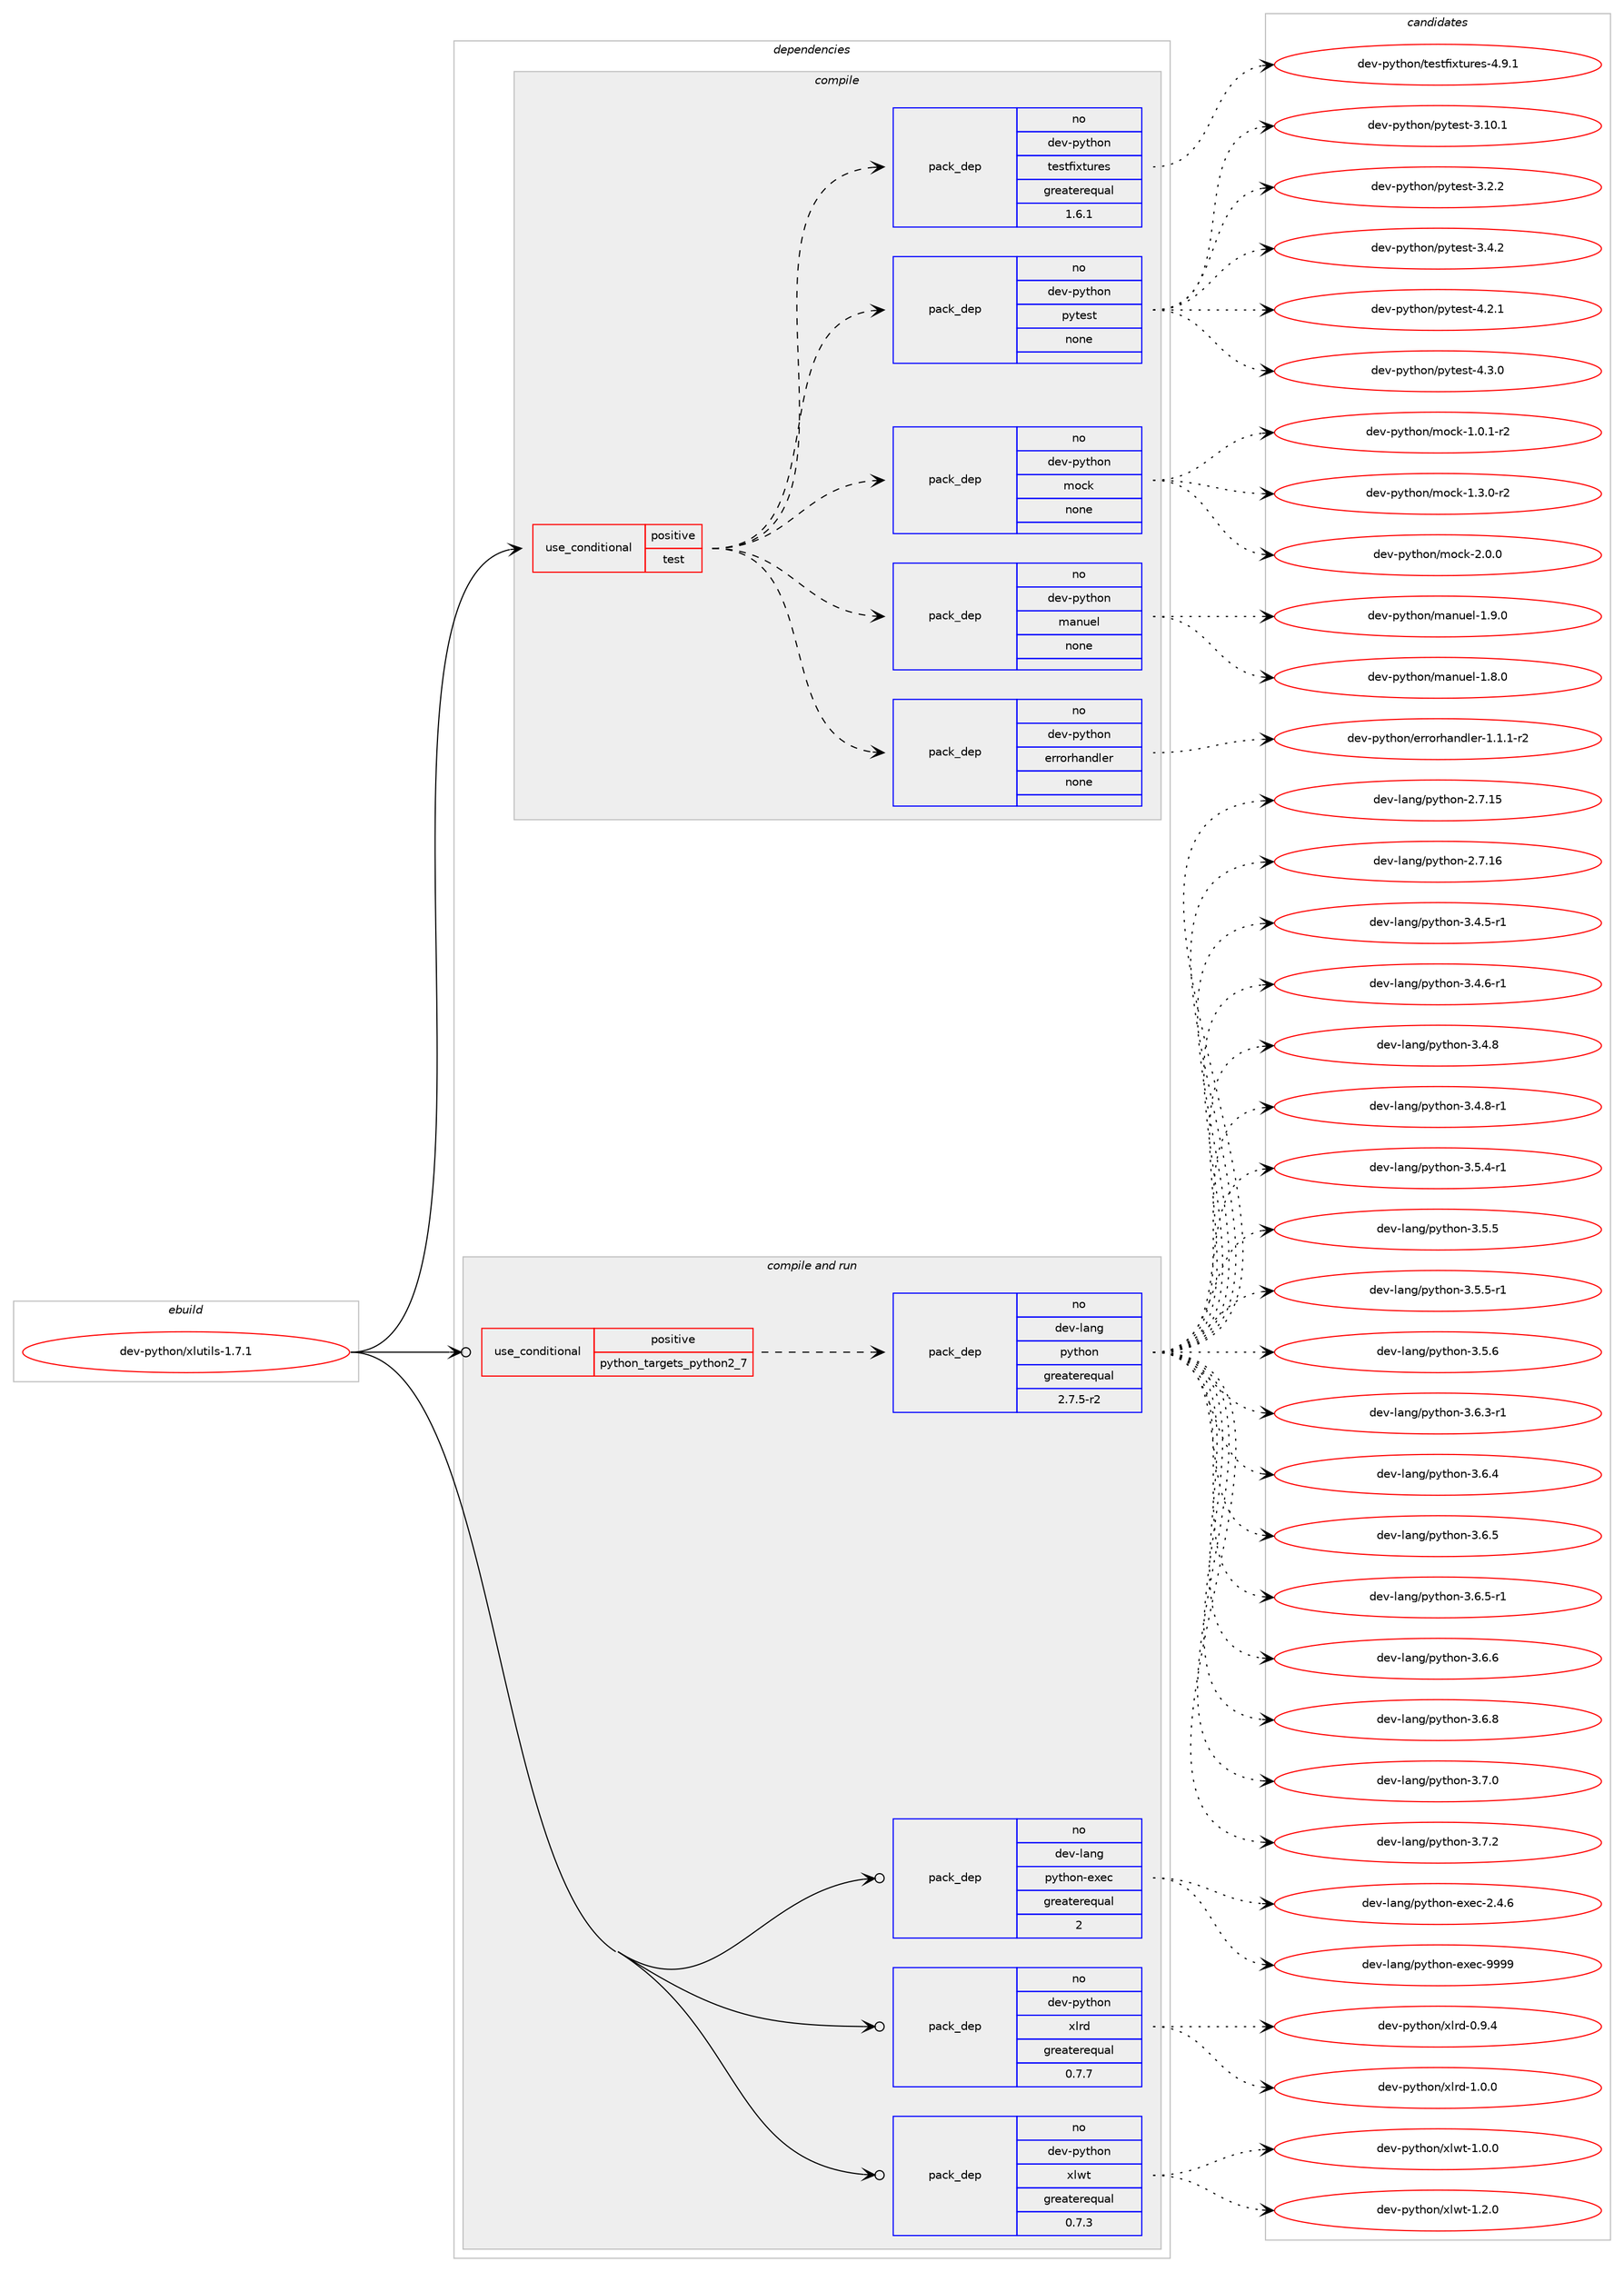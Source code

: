 digraph prolog {

# *************
# Graph options
# *************

newrank=true;
concentrate=true;
compound=true;
graph [rankdir=LR,fontname=Helvetica,fontsize=10,ranksep=1.5];#, ranksep=2.5, nodesep=0.2];
edge  [arrowhead=vee];
node  [fontname=Helvetica,fontsize=10];

# **********
# The ebuild
# **********

subgraph cluster_leftcol {
color=gray;
rank=same;
label=<<i>ebuild</i>>;
id [label="dev-python/xlutils-1.7.1", color=red, width=4, href="../dev-python/xlutils-1.7.1.svg"];
}

# ****************
# The dependencies
# ****************

subgraph cluster_midcol {
color=gray;
label=<<i>dependencies</i>>;
subgraph cluster_compile {
fillcolor="#eeeeee";
style=filled;
label=<<i>compile</i>>;
subgraph cond387091 {
dependency1448708 [label=<<TABLE BORDER="0" CELLBORDER="1" CELLSPACING="0" CELLPADDING="4"><TR><TD ROWSPAN="3" CELLPADDING="10">use_conditional</TD></TR><TR><TD>positive</TD></TR><TR><TD>test</TD></TR></TABLE>>, shape=none, color=red];
subgraph pack1038247 {
dependency1448709 [label=<<TABLE BORDER="0" CELLBORDER="1" CELLSPACING="0" CELLPADDING="4" WIDTH="220"><TR><TD ROWSPAN="6" CELLPADDING="30">pack_dep</TD></TR><TR><TD WIDTH="110">no</TD></TR><TR><TD>dev-python</TD></TR><TR><TD>errorhandler</TD></TR><TR><TD>none</TD></TR><TR><TD></TD></TR></TABLE>>, shape=none, color=blue];
}
dependency1448708:e -> dependency1448709:w [weight=20,style="dashed",arrowhead="vee"];
subgraph pack1038248 {
dependency1448710 [label=<<TABLE BORDER="0" CELLBORDER="1" CELLSPACING="0" CELLPADDING="4" WIDTH="220"><TR><TD ROWSPAN="6" CELLPADDING="30">pack_dep</TD></TR><TR><TD WIDTH="110">no</TD></TR><TR><TD>dev-python</TD></TR><TR><TD>manuel</TD></TR><TR><TD>none</TD></TR><TR><TD></TD></TR></TABLE>>, shape=none, color=blue];
}
dependency1448708:e -> dependency1448710:w [weight=20,style="dashed",arrowhead="vee"];
subgraph pack1038249 {
dependency1448711 [label=<<TABLE BORDER="0" CELLBORDER="1" CELLSPACING="0" CELLPADDING="4" WIDTH="220"><TR><TD ROWSPAN="6" CELLPADDING="30">pack_dep</TD></TR><TR><TD WIDTH="110">no</TD></TR><TR><TD>dev-python</TD></TR><TR><TD>mock</TD></TR><TR><TD>none</TD></TR><TR><TD></TD></TR></TABLE>>, shape=none, color=blue];
}
dependency1448708:e -> dependency1448711:w [weight=20,style="dashed",arrowhead="vee"];
subgraph pack1038250 {
dependency1448712 [label=<<TABLE BORDER="0" CELLBORDER="1" CELLSPACING="0" CELLPADDING="4" WIDTH="220"><TR><TD ROWSPAN="6" CELLPADDING="30">pack_dep</TD></TR><TR><TD WIDTH="110">no</TD></TR><TR><TD>dev-python</TD></TR><TR><TD>pytest</TD></TR><TR><TD>none</TD></TR><TR><TD></TD></TR></TABLE>>, shape=none, color=blue];
}
dependency1448708:e -> dependency1448712:w [weight=20,style="dashed",arrowhead="vee"];
subgraph pack1038251 {
dependency1448713 [label=<<TABLE BORDER="0" CELLBORDER="1" CELLSPACING="0" CELLPADDING="4" WIDTH="220"><TR><TD ROWSPAN="6" CELLPADDING="30">pack_dep</TD></TR><TR><TD WIDTH="110">no</TD></TR><TR><TD>dev-python</TD></TR><TR><TD>testfixtures</TD></TR><TR><TD>greaterequal</TD></TR><TR><TD>1.6.1</TD></TR></TABLE>>, shape=none, color=blue];
}
dependency1448708:e -> dependency1448713:w [weight=20,style="dashed",arrowhead="vee"];
}
id:e -> dependency1448708:w [weight=20,style="solid",arrowhead="vee"];
}
subgraph cluster_compileandrun {
fillcolor="#eeeeee";
style=filled;
label=<<i>compile and run</i>>;
subgraph cond387092 {
dependency1448714 [label=<<TABLE BORDER="0" CELLBORDER="1" CELLSPACING="0" CELLPADDING="4"><TR><TD ROWSPAN="3" CELLPADDING="10">use_conditional</TD></TR><TR><TD>positive</TD></TR><TR><TD>python_targets_python2_7</TD></TR></TABLE>>, shape=none, color=red];
subgraph pack1038252 {
dependency1448715 [label=<<TABLE BORDER="0" CELLBORDER="1" CELLSPACING="0" CELLPADDING="4" WIDTH="220"><TR><TD ROWSPAN="6" CELLPADDING="30">pack_dep</TD></TR><TR><TD WIDTH="110">no</TD></TR><TR><TD>dev-lang</TD></TR><TR><TD>python</TD></TR><TR><TD>greaterequal</TD></TR><TR><TD>2.7.5-r2</TD></TR></TABLE>>, shape=none, color=blue];
}
dependency1448714:e -> dependency1448715:w [weight=20,style="dashed",arrowhead="vee"];
}
id:e -> dependency1448714:w [weight=20,style="solid",arrowhead="odotvee"];
subgraph pack1038253 {
dependency1448716 [label=<<TABLE BORDER="0" CELLBORDER="1" CELLSPACING="0" CELLPADDING="4" WIDTH="220"><TR><TD ROWSPAN="6" CELLPADDING="30">pack_dep</TD></TR><TR><TD WIDTH="110">no</TD></TR><TR><TD>dev-lang</TD></TR><TR><TD>python-exec</TD></TR><TR><TD>greaterequal</TD></TR><TR><TD>2</TD></TR></TABLE>>, shape=none, color=blue];
}
id:e -> dependency1448716:w [weight=20,style="solid",arrowhead="odotvee"];
subgraph pack1038254 {
dependency1448717 [label=<<TABLE BORDER="0" CELLBORDER="1" CELLSPACING="0" CELLPADDING="4" WIDTH="220"><TR><TD ROWSPAN="6" CELLPADDING="30">pack_dep</TD></TR><TR><TD WIDTH="110">no</TD></TR><TR><TD>dev-python</TD></TR><TR><TD>xlrd</TD></TR><TR><TD>greaterequal</TD></TR><TR><TD>0.7.7</TD></TR></TABLE>>, shape=none, color=blue];
}
id:e -> dependency1448717:w [weight=20,style="solid",arrowhead="odotvee"];
subgraph pack1038255 {
dependency1448718 [label=<<TABLE BORDER="0" CELLBORDER="1" CELLSPACING="0" CELLPADDING="4" WIDTH="220"><TR><TD ROWSPAN="6" CELLPADDING="30">pack_dep</TD></TR><TR><TD WIDTH="110">no</TD></TR><TR><TD>dev-python</TD></TR><TR><TD>xlwt</TD></TR><TR><TD>greaterequal</TD></TR><TR><TD>0.7.3</TD></TR></TABLE>>, shape=none, color=blue];
}
id:e -> dependency1448718:w [weight=20,style="solid",arrowhead="odotvee"];
}
subgraph cluster_run {
fillcolor="#eeeeee";
style=filled;
label=<<i>run</i>>;
}
}

# **************
# The candidates
# **************

subgraph cluster_choices {
rank=same;
color=gray;
label=<<i>candidates</i>>;

subgraph choice1038247 {
color=black;
nodesep=1;
choice1001011184511212111610411111047101114114111114104971101001081011144549464946494511450 [label="dev-python/errorhandler-1.1.1-r2", color=red, width=4,href="../dev-python/errorhandler-1.1.1-r2.svg"];
dependency1448709:e -> choice1001011184511212111610411111047101114114111114104971101001081011144549464946494511450:w [style=dotted,weight="100"];
}
subgraph choice1038248 {
color=black;
nodesep=1;
choice100101118451121211161041111104710997110117101108454946564648 [label="dev-python/manuel-1.8.0", color=red, width=4,href="../dev-python/manuel-1.8.0.svg"];
choice100101118451121211161041111104710997110117101108454946574648 [label="dev-python/manuel-1.9.0", color=red, width=4,href="../dev-python/manuel-1.9.0.svg"];
dependency1448710:e -> choice100101118451121211161041111104710997110117101108454946564648:w [style=dotted,weight="100"];
dependency1448710:e -> choice100101118451121211161041111104710997110117101108454946574648:w [style=dotted,weight="100"];
}
subgraph choice1038249 {
color=black;
nodesep=1;
choice1001011184511212111610411111047109111991074549464846494511450 [label="dev-python/mock-1.0.1-r2", color=red, width=4,href="../dev-python/mock-1.0.1-r2.svg"];
choice1001011184511212111610411111047109111991074549465146484511450 [label="dev-python/mock-1.3.0-r2", color=red, width=4,href="../dev-python/mock-1.3.0-r2.svg"];
choice100101118451121211161041111104710911199107455046484648 [label="dev-python/mock-2.0.0", color=red, width=4,href="../dev-python/mock-2.0.0.svg"];
dependency1448711:e -> choice1001011184511212111610411111047109111991074549464846494511450:w [style=dotted,weight="100"];
dependency1448711:e -> choice1001011184511212111610411111047109111991074549465146484511450:w [style=dotted,weight="100"];
dependency1448711:e -> choice100101118451121211161041111104710911199107455046484648:w [style=dotted,weight="100"];
}
subgraph choice1038250 {
color=black;
nodesep=1;
choice100101118451121211161041111104711212111610111511645514649484649 [label="dev-python/pytest-3.10.1", color=red, width=4,href="../dev-python/pytest-3.10.1.svg"];
choice1001011184511212111610411111047112121116101115116455146504650 [label="dev-python/pytest-3.2.2", color=red, width=4,href="../dev-python/pytest-3.2.2.svg"];
choice1001011184511212111610411111047112121116101115116455146524650 [label="dev-python/pytest-3.4.2", color=red, width=4,href="../dev-python/pytest-3.4.2.svg"];
choice1001011184511212111610411111047112121116101115116455246504649 [label="dev-python/pytest-4.2.1", color=red, width=4,href="../dev-python/pytest-4.2.1.svg"];
choice1001011184511212111610411111047112121116101115116455246514648 [label="dev-python/pytest-4.3.0", color=red, width=4,href="../dev-python/pytest-4.3.0.svg"];
dependency1448712:e -> choice100101118451121211161041111104711212111610111511645514649484649:w [style=dotted,weight="100"];
dependency1448712:e -> choice1001011184511212111610411111047112121116101115116455146504650:w [style=dotted,weight="100"];
dependency1448712:e -> choice1001011184511212111610411111047112121116101115116455146524650:w [style=dotted,weight="100"];
dependency1448712:e -> choice1001011184511212111610411111047112121116101115116455246504649:w [style=dotted,weight="100"];
dependency1448712:e -> choice1001011184511212111610411111047112121116101115116455246514648:w [style=dotted,weight="100"];
}
subgraph choice1038251 {
color=black;
nodesep=1;
choice1001011184511212111610411111047116101115116102105120116117114101115455246574649 [label="dev-python/testfixtures-4.9.1", color=red, width=4,href="../dev-python/testfixtures-4.9.1.svg"];
dependency1448713:e -> choice1001011184511212111610411111047116101115116102105120116117114101115455246574649:w [style=dotted,weight="100"];
}
subgraph choice1038252 {
color=black;
nodesep=1;
choice10010111845108971101034711212111610411111045504655464953 [label="dev-lang/python-2.7.15", color=red, width=4,href="../dev-lang/python-2.7.15.svg"];
choice10010111845108971101034711212111610411111045504655464954 [label="dev-lang/python-2.7.16", color=red, width=4,href="../dev-lang/python-2.7.16.svg"];
choice1001011184510897110103471121211161041111104551465246534511449 [label="dev-lang/python-3.4.5-r1", color=red, width=4,href="../dev-lang/python-3.4.5-r1.svg"];
choice1001011184510897110103471121211161041111104551465246544511449 [label="dev-lang/python-3.4.6-r1", color=red, width=4,href="../dev-lang/python-3.4.6-r1.svg"];
choice100101118451089711010347112121116104111110455146524656 [label="dev-lang/python-3.4.8", color=red, width=4,href="../dev-lang/python-3.4.8.svg"];
choice1001011184510897110103471121211161041111104551465246564511449 [label="dev-lang/python-3.4.8-r1", color=red, width=4,href="../dev-lang/python-3.4.8-r1.svg"];
choice1001011184510897110103471121211161041111104551465346524511449 [label="dev-lang/python-3.5.4-r1", color=red, width=4,href="../dev-lang/python-3.5.4-r1.svg"];
choice100101118451089711010347112121116104111110455146534653 [label="dev-lang/python-3.5.5", color=red, width=4,href="../dev-lang/python-3.5.5.svg"];
choice1001011184510897110103471121211161041111104551465346534511449 [label="dev-lang/python-3.5.5-r1", color=red, width=4,href="../dev-lang/python-3.5.5-r1.svg"];
choice100101118451089711010347112121116104111110455146534654 [label="dev-lang/python-3.5.6", color=red, width=4,href="../dev-lang/python-3.5.6.svg"];
choice1001011184510897110103471121211161041111104551465446514511449 [label="dev-lang/python-3.6.3-r1", color=red, width=4,href="../dev-lang/python-3.6.3-r1.svg"];
choice100101118451089711010347112121116104111110455146544652 [label="dev-lang/python-3.6.4", color=red, width=4,href="../dev-lang/python-3.6.4.svg"];
choice100101118451089711010347112121116104111110455146544653 [label="dev-lang/python-3.6.5", color=red, width=4,href="../dev-lang/python-3.6.5.svg"];
choice1001011184510897110103471121211161041111104551465446534511449 [label="dev-lang/python-3.6.5-r1", color=red, width=4,href="../dev-lang/python-3.6.5-r1.svg"];
choice100101118451089711010347112121116104111110455146544654 [label="dev-lang/python-3.6.6", color=red, width=4,href="../dev-lang/python-3.6.6.svg"];
choice100101118451089711010347112121116104111110455146544656 [label="dev-lang/python-3.6.8", color=red, width=4,href="../dev-lang/python-3.6.8.svg"];
choice100101118451089711010347112121116104111110455146554648 [label="dev-lang/python-3.7.0", color=red, width=4,href="../dev-lang/python-3.7.0.svg"];
choice100101118451089711010347112121116104111110455146554650 [label="dev-lang/python-3.7.2", color=red, width=4,href="../dev-lang/python-3.7.2.svg"];
dependency1448715:e -> choice10010111845108971101034711212111610411111045504655464953:w [style=dotted,weight="100"];
dependency1448715:e -> choice10010111845108971101034711212111610411111045504655464954:w [style=dotted,weight="100"];
dependency1448715:e -> choice1001011184510897110103471121211161041111104551465246534511449:w [style=dotted,weight="100"];
dependency1448715:e -> choice1001011184510897110103471121211161041111104551465246544511449:w [style=dotted,weight="100"];
dependency1448715:e -> choice100101118451089711010347112121116104111110455146524656:w [style=dotted,weight="100"];
dependency1448715:e -> choice1001011184510897110103471121211161041111104551465246564511449:w [style=dotted,weight="100"];
dependency1448715:e -> choice1001011184510897110103471121211161041111104551465346524511449:w [style=dotted,weight="100"];
dependency1448715:e -> choice100101118451089711010347112121116104111110455146534653:w [style=dotted,weight="100"];
dependency1448715:e -> choice1001011184510897110103471121211161041111104551465346534511449:w [style=dotted,weight="100"];
dependency1448715:e -> choice100101118451089711010347112121116104111110455146534654:w [style=dotted,weight="100"];
dependency1448715:e -> choice1001011184510897110103471121211161041111104551465446514511449:w [style=dotted,weight="100"];
dependency1448715:e -> choice100101118451089711010347112121116104111110455146544652:w [style=dotted,weight="100"];
dependency1448715:e -> choice100101118451089711010347112121116104111110455146544653:w [style=dotted,weight="100"];
dependency1448715:e -> choice1001011184510897110103471121211161041111104551465446534511449:w [style=dotted,weight="100"];
dependency1448715:e -> choice100101118451089711010347112121116104111110455146544654:w [style=dotted,weight="100"];
dependency1448715:e -> choice100101118451089711010347112121116104111110455146544656:w [style=dotted,weight="100"];
dependency1448715:e -> choice100101118451089711010347112121116104111110455146554648:w [style=dotted,weight="100"];
dependency1448715:e -> choice100101118451089711010347112121116104111110455146554650:w [style=dotted,weight="100"];
}
subgraph choice1038253 {
color=black;
nodesep=1;
choice1001011184510897110103471121211161041111104510112010199455046524654 [label="dev-lang/python-exec-2.4.6", color=red, width=4,href="../dev-lang/python-exec-2.4.6.svg"];
choice10010111845108971101034711212111610411111045101120101994557575757 [label="dev-lang/python-exec-9999", color=red, width=4,href="../dev-lang/python-exec-9999.svg"];
dependency1448716:e -> choice1001011184510897110103471121211161041111104510112010199455046524654:w [style=dotted,weight="100"];
dependency1448716:e -> choice10010111845108971101034711212111610411111045101120101994557575757:w [style=dotted,weight="100"];
}
subgraph choice1038254 {
color=black;
nodesep=1;
choice1001011184511212111610411111047120108114100454846574652 [label="dev-python/xlrd-0.9.4", color=red, width=4,href="../dev-python/xlrd-0.9.4.svg"];
choice1001011184511212111610411111047120108114100454946484648 [label="dev-python/xlrd-1.0.0", color=red, width=4,href="../dev-python/xlrd-1.0.0.svg"];
dependency1448717:e -> choice1001011184511212111610411111047120108114100454846574652:w [style=dotted,weight="100"];
dependency1448717:e -> choice1001011184511212111610411111047120108114100454946484648:w [style=dotted,weight="100"];
}
subgraph choice1038255 {
color=black;
nodesep=1;
choice1001011184511212111610411111047120108119116454946484648 [label="dev-python/xlwt-1.0.0", color=red, width=4,href="../dev-python/xlwt-1.0.0.svg"];
choice1001011184511212111610411111047120108119116454946504648 [label="dev-python/xlwt-1.2.0", color=red, width=4,href="../dev-python/xlwt-1.2.0.svg"];
dependency1448718:e -> choice1001011184511212111610411111047120108119116454946484648:w [style=dotted,weight="100"];
dependency1448718:e -> choice1001011184511212111610411111047120108119116454946504648:w [style=dotted,weight="100"];
}
}

}
